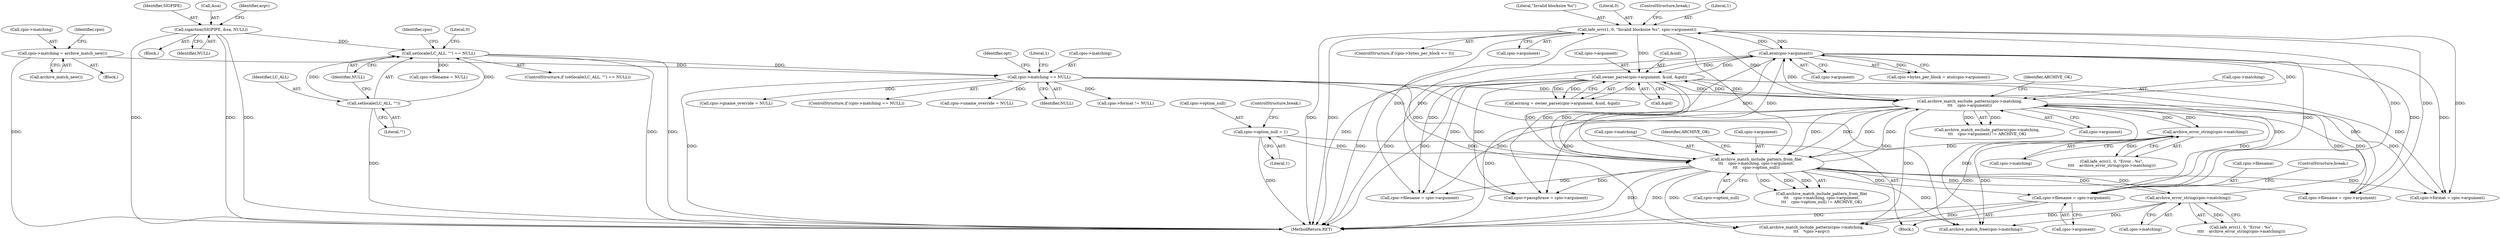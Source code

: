 digraph "0_libarchive_59357157706d47c365b2227739e17daba3607526@pointer" {
"1000438" [label="(Call,cpio->filename = cpio->argument)"];
"1000392" [label="(Call,lafe_errc(1, 0, \"Invalid blocksize %s\", cpio->argument))"];
"1000382" [label="(Call,atoi(cpio->argument))"];
"1000670" [label="(Call,owner_parse(cpio->argument, &uid, &gid))"];
"1000449" [label="(Call,archive_match_exclude_pattern(cpio->matching,\n\t\t\t    cpio->argument))"];
"1000321" [label="(Call,cpio->matching == NULL)"];
"1000315" [label="(Call,cpio->matching = archive_match_new())"];
"1000211" [label="(Call,setlocale(LC_ALL, \"\") == NULL)"];
"1000212" [label="(Call,setlocale(LC_ALL, \"\"))"];
"1000201" [label="(Call,sigaction(SIGPIPE, &sa, NULL))"];
"1000461" [label="(Call,archive_error_string(cpio->matching))"];
"1000417" [label="(Call,archive_match_include_pattern_from_file(\n\t\t\t    cpio->matching, cpio->argument,\n\t\t\t    cpio->option_null))"];
"1000432" [label="(Call,archive_error_string(cpio->matching))"];
"1000343" [label="(Call,cpio->option_null = 1)"];
"1000394" [label="(Literal,0)"];
"1000442" [label="(Call,cpio->argument)"];
"1000474" [label="(Call,cpio->format = cpio->argument)"];
"1000392" [label="(Call,lafe_errc(1, 0, \"Invalid blocksize %s\", cpio->argument))"];
"1000325" [label="(Identifier,NULL)"];
"1000382" [label="(Call,atoi(cpio->argument))"];
"1000456" [label="(Identifier,ARCHIVE_OK)"];
"1000221" [label="(Identifier,cpio)"];
"1000424" [label="(Call,cpio->option_null)"];
"1000645" [label="(Call,cpio->passphrase = cpio->argument)"];
"1000418" [label="(Call,cpio->matching)"];
"1000212" [label="(Call,setlocale(LC_ALL, \"\"))"];
"1000416" [label="(Call,archive_match_include_pattern_from_file(\n\t\t\t    cpio->matching, cpio->argument,\n\t\t\t    cpio->option_null) != ARCHIVE_OK)"];
"1000322" [label="(Call,cpio->matching)"];
"1000347" [label="(Literal,1)"];
"1000333" [label="(Identifier,opt)"];
"1000904" [label="(Call,archive_match_include_pattern(cpio->matching,\n\t\t\t    *cpio->argv))"];
"1000211" [label="(Call,setlocale(LC_ALL, \"\") == NULL)"];
"1000668" [label="(Call,errmsg = owner_parse(cpio->argument, &uid, &gid))"];
"1000205" [label="(Identifier,NULL)"];
"1000995" [label="(MethodReturn,RET)"];
"1000591" [label="(Call,cpio->filename = cpio->argument)"];
"1000319" [label="(Call,archive_match_new())"];
"1000417" [label="(Call,archive_match_include_pattern_from_file(\n\t\t\t    cpio->matching, cpio->argument,\n\t\t\t    cpio->option_null))"];
"1000449" [label="(Call,archive_match_exclude_pattern(cpio->matching,\n\t\t\t    cpio->argument))"];
"1000427" [label="(Identifier,ARCHIVE_OK)"];
"1000184" [label="(Block,)"];
"1000448" [label="(Call,archive_match_exclude_pattern(cpio->matching,\n\t\t\t    cpio->argument) != ARCHIVE_OK)"];
"1000433" [label="(Call,cpio->matching)"];
"1000383" [label="(Call,cpio->argument)"];
"1000327" [label="(Literal,1)"];
"1000670" [label="(Call,owner_parse(cpio->argument, &uid, &gid))"];
"1000214" [label="(Literal,\"\")"];
"1000348" [label="(ControlStructure,break;)"];
"1000155" [label="(Block,)"];
"1000386" [label="(ControlStructure,if (cpio->bytes_per_block <= 0))"];
"1000310" [label="(Call,cpio->filename = NULL)"];
"1000438" [label="(Call,cpio->filename = cpio->argument)"];
"1000378" [label="(Call,cpio->bytes_per_block = atoi(cpio->argument))"];
"1000316" [label="(Call,cpio->matching)"];
"1000213" [label="(Identifier,LC_ALL)"];
"1000428" [label="(Call,lafe_errc(1, 0, \"Error : %s\",\n\t\t\t\t    archive_error_string(cpio->matching)))"];
"1000421" [label="(Call,cpio->argument)"];
"1000208" [label="(Identifier,argv)"];
"1000202" [label="(Identifier,SIGPIPE)"];
"1000832" [label="(Call,cpio->format != NULL)"];
"1000432" [label="(Call,archive_error_string(cpio->matching))"];
"1000201" [label="(Call,sigaction(SIGPIPE, &sa, NULL))"];
"1000674" [label="(Call,&uid)"];
"1000453" [label="(Call,cpio->argument)"];
"1000971" [label="(Call,archive_match_free(cpio->matching))"];
"1000399" [label="(ControlStructure,break;)"];
"1000486" [label="(Call,cpio->filename = cpio->argument)"];
"1000396" [label="(Call,cpio->argument)"];
"1000676" [label="(Call,&gid)"];
"1000393" [label="(Literal,1)"];
"1000462" [label="(Call,cpio->matching)"];
"1000450" [label="(Call,cpio->matching)"];
"1000714" [label="(Call,cpio->gname_override = NULL)"];
"1000217" [label="(Literal,0)"];
"1000323" [label="(Identifier,cpio)"];
"1000343" [label="(Call,cpio->option_null = 1)"];
"1000320" [label="(ControlStructure,if (cpio->matching == NULL))"];
"1000671" [label="(Call,cpio->argument)"];
"1000321" [label="(Call,cpio->matching == NULL)"];
"1000344" [label="(Call,cpio->option_null)"];
"1000457" [label="(Call,lafe_errc(1, 0, \"Error : %s\",\n\t\t\t\t    archive_error_string(cpio->matching)))"];
"1000439" [label="(Call,cpio->filename)"];
"1000698" [label="(Call,cpio->uname_override = NULL)"];
"1000461" [label="(Call,archive_error_string(cpio->matching))"];
"1000341" [label="(Block,)"];
"1000203" [label="(Call,&sa)"];
"1000215" [label="(Identifier,NULL)"];
"1000445" [label="(ControlStructure,break;)"];
"1000395" [label="(Literal,\"Invalid blocksize %s\")"];
"1000315" [label="(Call,cpio->matching = archive_match_new())"];
"1000210" [label="(ControlStructure,if (setlocale(LC_ALL, \"\") == NULL))"];
"1000438" -> "1000341"  [label="AST: "];
"1000438" -> "1000442"  [label="CFG: "];
"1000439" -> "1000438"  [label="AST: "];
"1000442" -> "1000438"  [label="AST: "];
"1000445" -> "1000438"  [label="CFG: "];
"1000438" -> "1000995"  [label="DDG: "];
"1000438" -> "1000995"  [label="DDG: "];
"1000392" -> "1000438"  [label="DDG: "];
"1000382" -> "1000438"  [label="DDG: "];
"1000670" -> "1000438"  [label="DDG: "];
"1000449" -> "1000438"  [label="DDG: "];
"1000417" -> "1000438"  [label="DDG: "];
"1000392" -> "1000386"  [label="AST: "];
"1000392" -> "1000396"  [label="CFG: "];
"1000393" -> "1000392"  [label="AST: "];
"1000394" -> "1000392"  [label="AST: "];
"1000395" -> "1000392"  [label="AST: "];
"1000396" -> "1000392"  [label="AST: "];
"1000399" -> "1000392"  [label="CFG: "];
"1000392" -> "1000995"  [label="DDG: "];
"1000392" -> "1000995"  [label="DDG: "];
"1000392" -> "1000382"  [label="DDG: "];
"1000382" -> "1000392"  [label="DDG: "];
"1000392" -> "1000417"  [label="DDG: "];
"1000392" -> "1000449"  [label="DDG: "];
"1000392" -> "1000474"  [label="DDG: "];
"1000392" -> "1000486"  [label="DDG: "];
"1000392" -> "1000591"  [label="DDG: "];
"1000392" -> "1000645"  [label="DDG: "];
"1000392" -> "1000670"  [label="DDG: "];
"1000382" -> "1000378"  [label="AST: "];
"1000382" -> "1000383"  [label="CFG: "];
"1000383" -> "1000382"  [label="AST: "];
"1000378" -> "1000382"  [label="CFG: "];
"1000382" -> "1000995"  [label="DDG: "];
"1000382" -> "1000378"  [label="DDG: "];
"1000670" -> "1000382"  [label="DDG: "];
"1000449" -> "1000382"  [label="DDG: "];
"1000417" -> "1000382"  [label="DDG: "];
"1000382" -> "1000417"  [label="DDG: "];
"1000382" -> "1000449"  [label="DDG: "];
"1000382" -> "1000474"  [label="DDG: "];
"1000382" -> "1000486"  [label="DDG: "];
"1000382" -> "1000591"  [label="DDG: "];
"1000382" -> "1000645"  [label="DDG: "];
"1000382" -> "1000670"  [label="DDG: "];
"1000670" -> "1000668"  [label="AST: "];
"1000670" -> "1000676"  [label="CFG: "];
"1000671" -> "1000670"  [label="AST: "];
"1000674" -> "1000670"  [label="AST: "];
"1000676" -> "1000670"  [label="AST: "];
"1000668" -> "1000670"  [label="CFG: "];
"1000670" -> "1000995"  [label="DDG: "];
"1000670" -> "1000995"  [label="DDG: "];
"1000670" -> "1000995"  [label="DDG: "];
"1000670" -> "1000417"  [label="DDG: "];
"1000670" -> "1000449"  [label="DDG: "];
"1000670" -> "1000474"  [label="DDG: "];
"1000670" -> "1000486"  [label="DDG: "];
"1000670" -> "1000591"  [label="DDG: "];
"1000670" -> "1000645"  [label="DDG: "];
"1000670" -> "1000668"  [label="DDG: "];
"1000670" -> "1000668"  [label="DDG: "];
"1000670" -> "1000668"  [label="DDG: "];
"1000449" -> "1000670"  [label="DDG: "];
"1000417" -> "1000670"  [label="DDG: "];
"1000449" -> "1000448"  [label="AST: "];
"1000449" -> "1000453"  [label="CFG: "];
"1000450" -> "1000449"  [label="AST: "];
"1000453" -> "1000449"  [label="AST: "];
"1000456" -> "1000449"  [label="CFG: "];
"1000449" -> "1000995"  [label="DDG: "];
"1000449" -> "1000417"  [label="DDG: "];
"1000449" -> "1000417"  [label="DDG: "];
"1000449" -> "1000448"  [label="DDG: "];
"1000449" -> "1000448"  [label="DDG: "];
"1000321" -> "1000449"  [label="DDG: "];
"1000461" -> "1000449"  [label="DDG: "];
"1000417" -> "1000449"  [label="DDG: "];
"1000417" -> "1000449"  [label="DDG: "];
"1000432" -> "1000449"  [label="DDG: "];
"1000449" -> "1000461"  [label="DDG: "];
"1000449" -> "1000474"  [label="DDG: "];
"1000449" -> "1000486"  [label="DDG: "];
"1000449" -> "1000591"  [label="DDG: "];
"1000449" -> "1000645"  [label="DDG: "];
"1000449" -> "1000904"  [label="DDG: "];
"1000449" -> "1000971"  [label="DDG: "];
"1000321" -> "1000320"  [label="AST: "];
"1000321" -> "1000325"  [label="CFG: "];
"1000322" -> "1000321"  [label="AST: "];
"1000325" -> "1000321"  [label="AST: "];
"1000327" -> "1000321"  [label="CFG: "];
"1000333" -> "1000321"  [label="CFG: "];
"1000321" -> "1000995"  [label="DDG: "];
"1000315" -> "1000321"  [label="DDG: "];
"1000211" -> "1000321"  [label="DDG: "];
"1000321" -> "1000417"  [label="DDG: "];
"1000321" -> "1000698"  [label="DDG: "];
"1000321" -> "1000714"  [label="DDG: "];
"1000321" -> "1000832"  [label="DDG: "];
"1000321" -> "1000904"  [label="DDG: "];
"1000321" -> "1000971"  [label="DDG: "];
"1000315" -> "1000155"  [label="AST: "];
"1000315" -> "1000319"  [label="CFG: "];
"1000316" -> "1000315"  [label="AST: "];
"1000319" -> "1000315"  [label="AST: "];
"1000323" -> "1000315"  [label="CFG: "];
"1000315" -> "1000995"  [label="DDG: "];
"1000211" -> "1000210"  [label="AST: "];
"1000211" -> "1000215"  [label="CFG: "];
"1000212" -> "1000211"  [label="AST: "];
"1000215" -> "1000211"  [label="AST: "];
"1000217" -> "1000211"  [label="CFG: "];
"1000221" -> "1000211"  [label="CFG: "];
"1000211" -> "1000995"  [label="DDG: "];
"1000211" -> "1000995"  [label="DDG: "];
"1000212" -> "1000211"  [label="DDG: "];
"1000212" -> "1000211"  [label="DDG: "];
"1000201" -> "1000211"  [label="DDG: "];
"1000211" -> "1000310"  [label="DDG: "];
"1000212" -> "1000214"  [label="CFG: "];
"1000213" -> "1000212"  [label="AST: "];
"1000214" -> "1000212"  [label="AST: "];
"1000215" -> "1000212"  [label="CFG: "];
"1000212" -> "1000995"  [label="DDG: "];
"1000201" -> "1000184"  [label="AST: "];
"1000201" -> "1000205"  [label="CFG: "];
"1000202" -> "1000201"  [label="AST: "];
"1000203" -> "1000201"  [label="AST: "];
"1000205" -> "1000201"  [label="AST: "];
"1000208" -> "1000201"  [label="CFG: "];
"1000201" -> "1000995"  [label="DDG: "];
"1000201" -> "1000995"  [label="DDG: "];
"1000201" -> "1000995"  [label="DDG: "];
"1000461" -> "1000457"  [label="AST: "];
"1000461" -> "1000462"  [label="CFG: "];
"1000462" -> "1000461"  [label="AST: "];
"1000457" -> "1000461"  [label="CFG: "];
"1000461" -> "1000417"  [label="DDG: "];
"1000461" -> "1000457"  [label="DDG: "];
"1000461" -> "1000904"  [label="DDG: "];
"1000461" -> "1000971"  [label="DDG: "];
"1000417" -> "1000416"  [label="AST: "];
"1000417" -> "1000424"  [label="CFG: "];
"1000418" -> "1000417"  [label="AST: "];
"1000421" -> "1000417"  [label="AST: "];
"1000424" -> "1000417"  [label="AST: "];
"1000427" -> "1000417"  [label="CFG: "];
"1000417" -> "1000995"  [label="DDG: "];
"1000417" -> "1000995"  [label="DDG: "];
"1000417" -> "1000416"  [label="DDG: "];
"1000417" -> "1000416"  [label="DDG: "];
"1000417" -> "1000416"  [label="DDG: "];
"1000432" -> "1000417"  [label="DDG: "];
"1000343" -> "1000417"  [label="DDG: "];
"1000417" -> "1000432"  [label="DDG: "];
"1000417" -> "1000474"  [label="DDG: "];
"1000417" -> "1000486"  [label="DDG: "];
"1000417" -> "1000591"  [label="DDG: "];
"1000417" -> "1000645"  [label="DDG: "];
"1000417" -> "1000904"  [label="DDG: "];
"1000417" -> "1000971"  [label="DDG: "];
"1000432" -> "1000428"  [label="AST: "];
"1000432" -> "1000433"  [label="CFG: "];
"1000433" -> "1000432"  [label="AST: "];
"1000428" -> "1000432"  [label="CFG: "];
"1000432" -> "1000428"  [label="DDG: "];
"1000432" -> "1000904"  [label="DDG: "];
"1000432" -> "1000971"  [label="DDG: "];
"1000343" -> "1000341"  [label="AST: "];
"1000343" -> "1000347"  [label="CFG: "];
"1000344" -> "1000343"  [label="AST: "];
"1000347" -> "1000343"  [label="AST: "];
"1000348" -> "1000343"  [label="CFG: "];
"1000343" -> "1000995"  [label="DDG: "];
}
